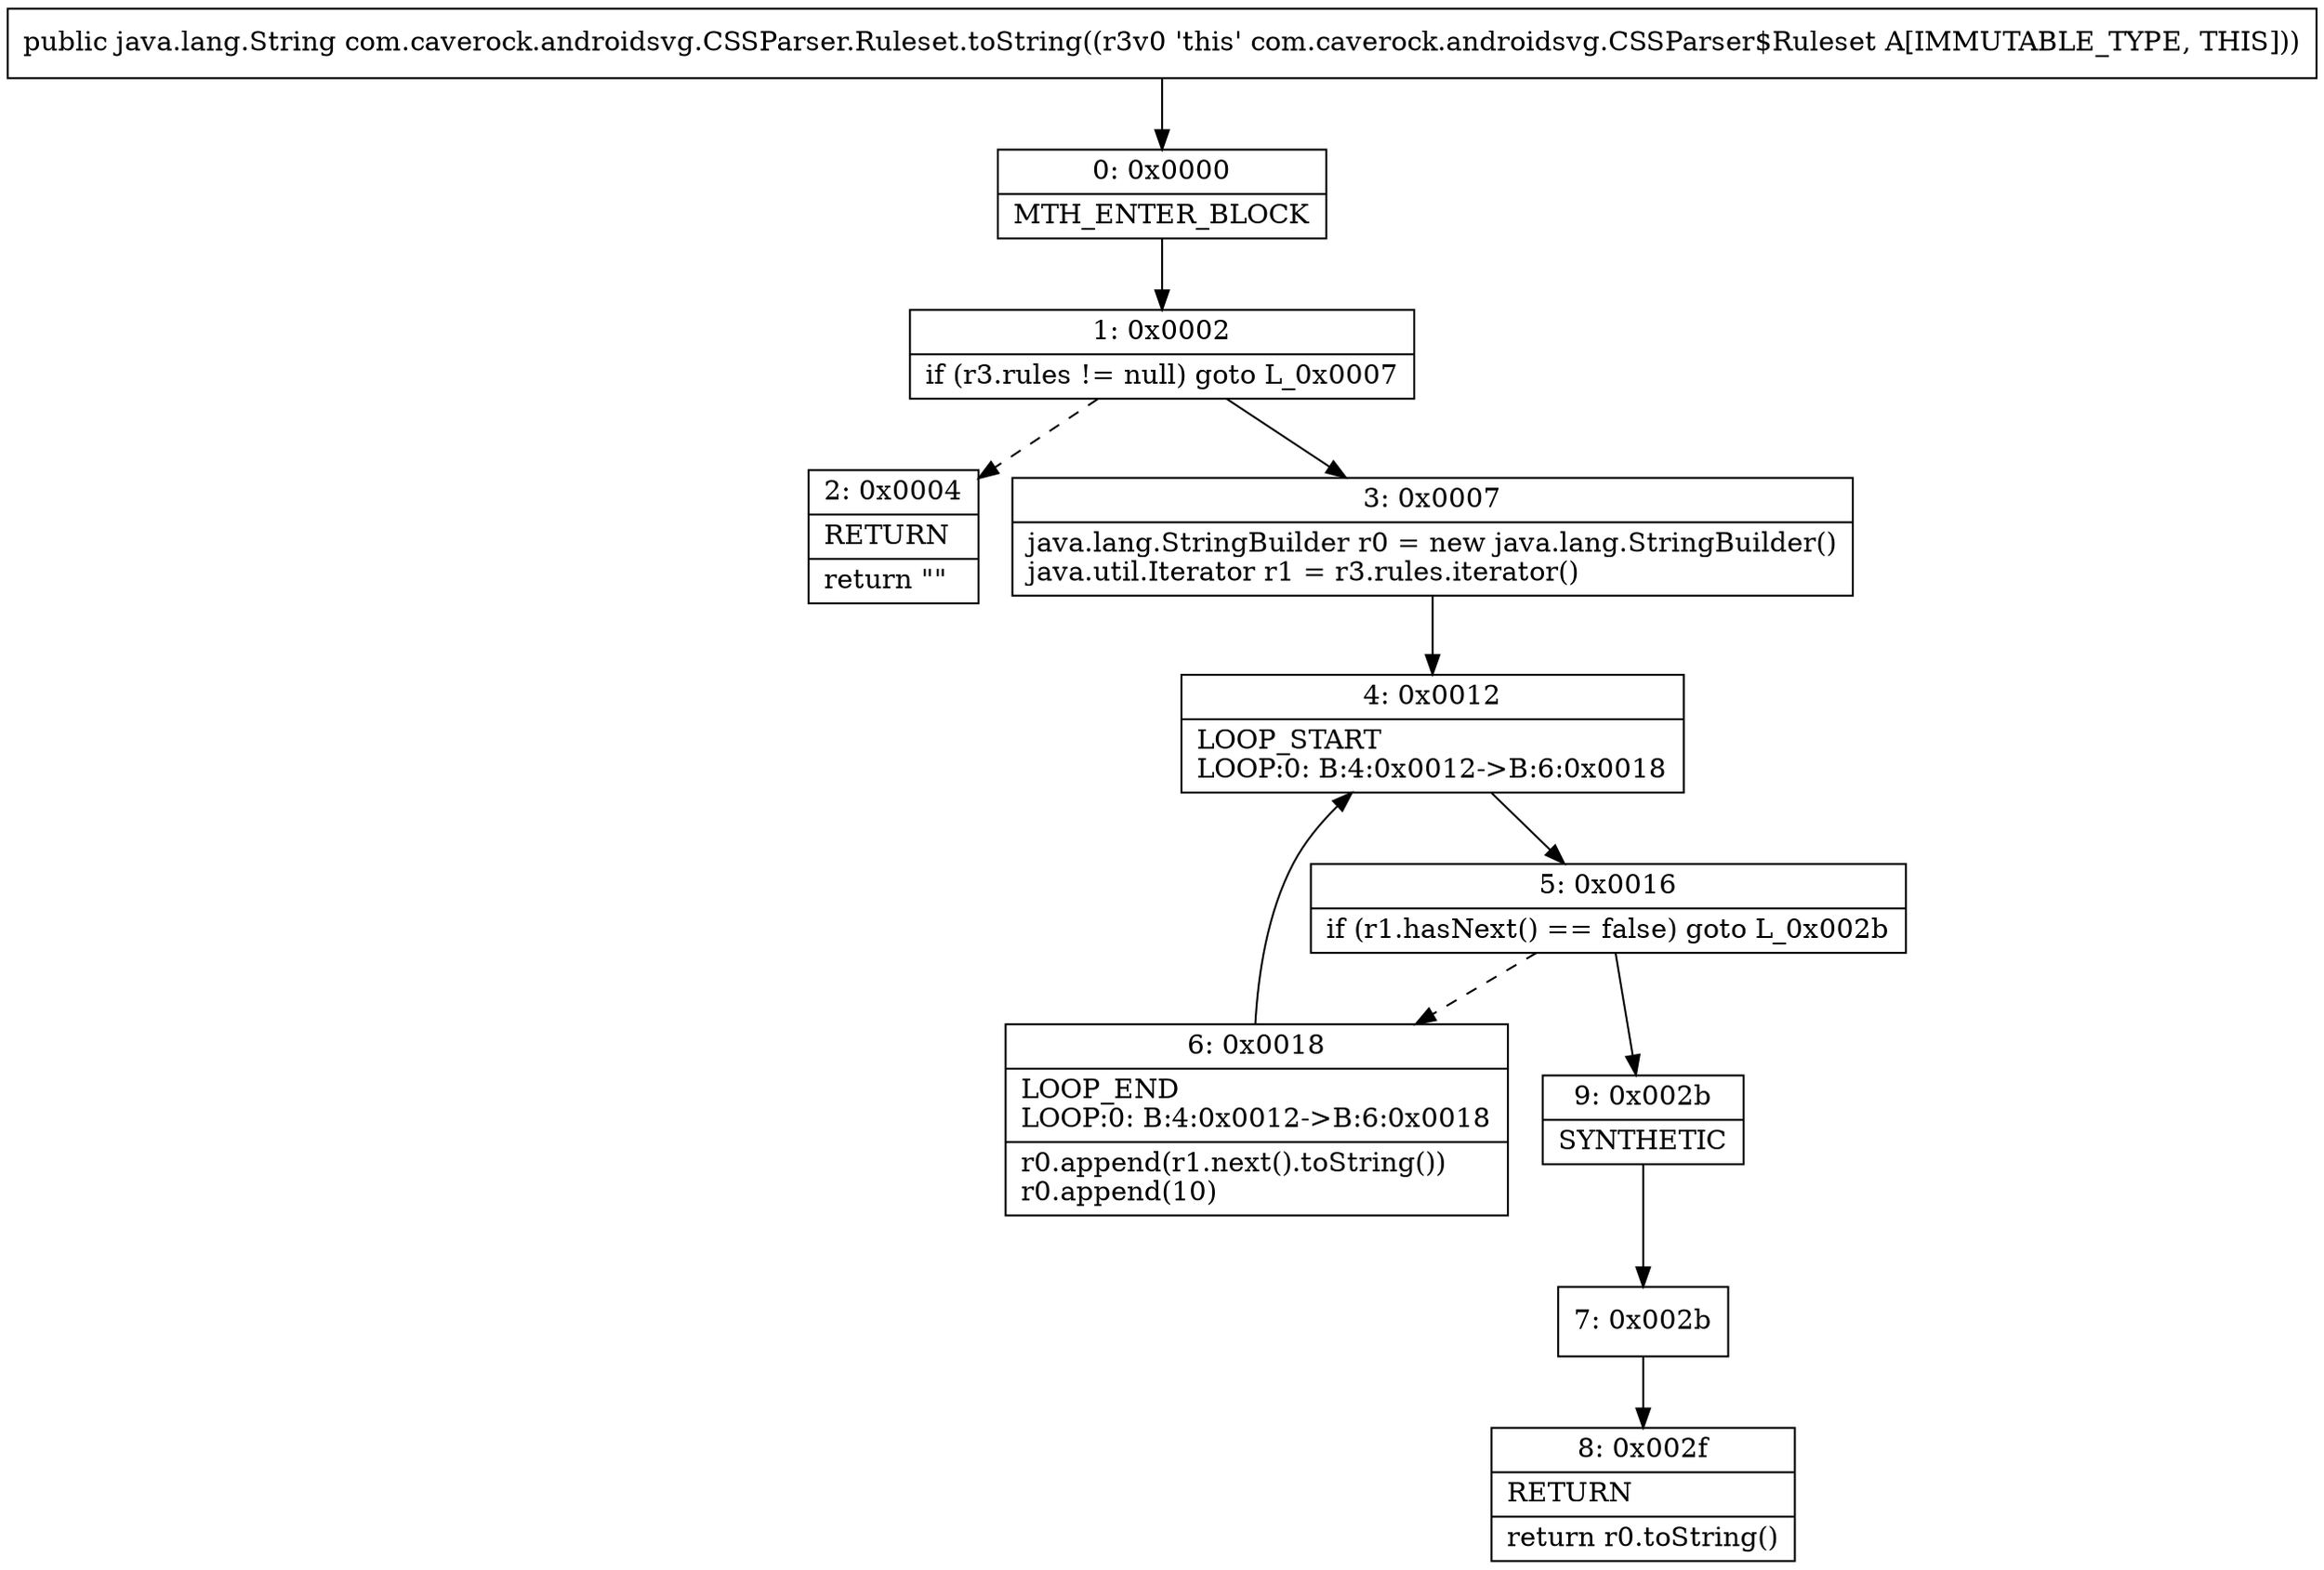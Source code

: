 digraph "CFG forcom.caverock.androidsvg.CSSParser.Ruleset.toString()Ljava\/lang\/String;" {
Node_0 [shape=record,label="{0\:\ 0x0000|MTH_ENTER_BLOCK\l}"];
Node_1 [shape=record,label="{1\:\ 0x0002|if (r3.rules != null) goto L_0x0007\l}"];
Node_2 [shape=record,label="{2\:\ 0x0004|RETURN\l|return \"\"\l}"];
Node_3 [shape=record,label="{3\:\ 0x0007|java.lang.StringBuilder r0 = new java.lang.StringBuilder()\ljava.util.Iterator r1 = r3.rules.iterator()\l}"];
Node_4 [shape=record,label="{4\:\ 0x0012|LOOP_START\lLOOP:0: B:4:0x0012\-\>B:6:0x0018\l}"];
Node_5 [shape=record,label="{5\:\ 0x0016|if (r1.hasNext() == false) goto L_0x002b\l}"];
Node_6 [shape=record,label="{6\:\ 0x0018|LOOP_END\lLOOP:0: B:4:0x0012\-\>B:6:0x0018\l|r0.append(r1.next().toString())\lr0.append(10)\l}"];
Node_7 [shape=record,label="{7\:\ 0x002b}"];
Node_8 [shape=record,label="{8\:\ 0x002f|RETURN\l|return r0.toString()\l}"];
Node_9 [shape=record,label="{9\:\ 0x002b|SYNTHETIC\l}"];
MethodNode[shape=record,label="{public java.lang.String com.caverock.androidsvg.CSSParser.Ruleset.toString((r3v0 'this' com.caverock.androidsvg.CSSParser$Ruleset A[IMMUTABLE_TYPE, THIS])) }"];
MethodNode -> Node_0;
Node_0 -> Node_1;
Node_1 -> Node_2[style=dashed];
Node_1 -> Node_3;
Node_3 -> Node_4;
Node_4 -> Node_5;
Node_5 -> Node_6[style=dashed];
Node_5 -> Node_9;
Node_6 -> Node_4;
Node_7 -> Node_8;
Node_9 -> Node_7;
}

